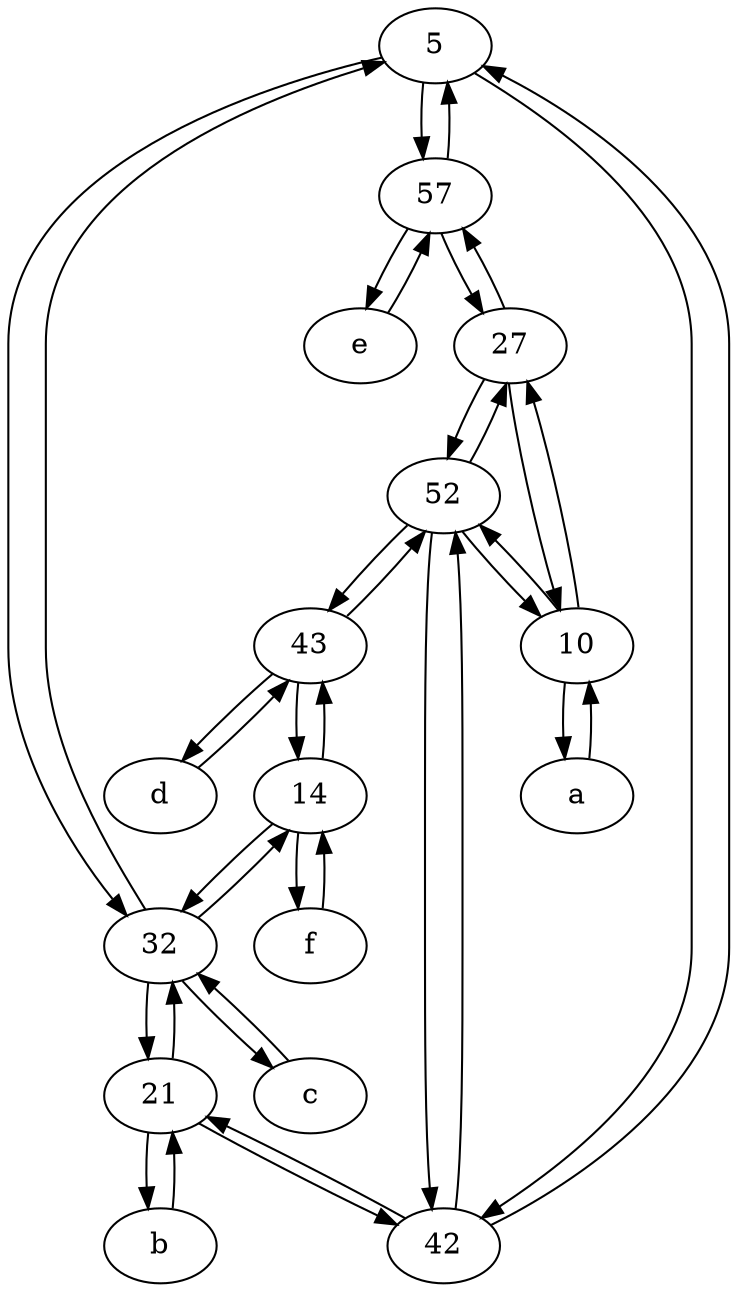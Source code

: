 digraph  {
	5;
	43;
	b [pos="50,20!"];
	d [pos="20,30!"];
	14;
	e [pos="30,50!"];
	c [pos="20,10!"];
	f [pos="15,45!"];
	27;
	52;
	57;
	10;
	42;
	a [pos="40,10!"];
	32;
	21;
	32 -> 5;
	14 -> f;
	32 -> c;
	e -> 57;
	21 -> b;
	42 -> 52;
	27 -> 52;
	43 -> d;
	f -> 14;
	32 -> 14;
	42 -> 21;
	52 -> 43;
	52 -> 42;
	c -> 32;
	d -> 43;
	52 -> 27;
	32 -> 21;
	57 -> 27;
	21 -> 42;
	57 -> 5;
	b -> 21;
	5 -> 42;
	a -> 10;
	10 -> a;
	14 -> 43;
	5 -> 57;
	21 -> 32;
	43 -> 14;
	42 -> 5;
	5 -> 32;
	14 -> 32;
	10 -> 27;
	57 -> e;
	27 -> 10;
	43 -> 52;
	27 -> 57;
	52 -> 10;
	10 -> 52;

	}
